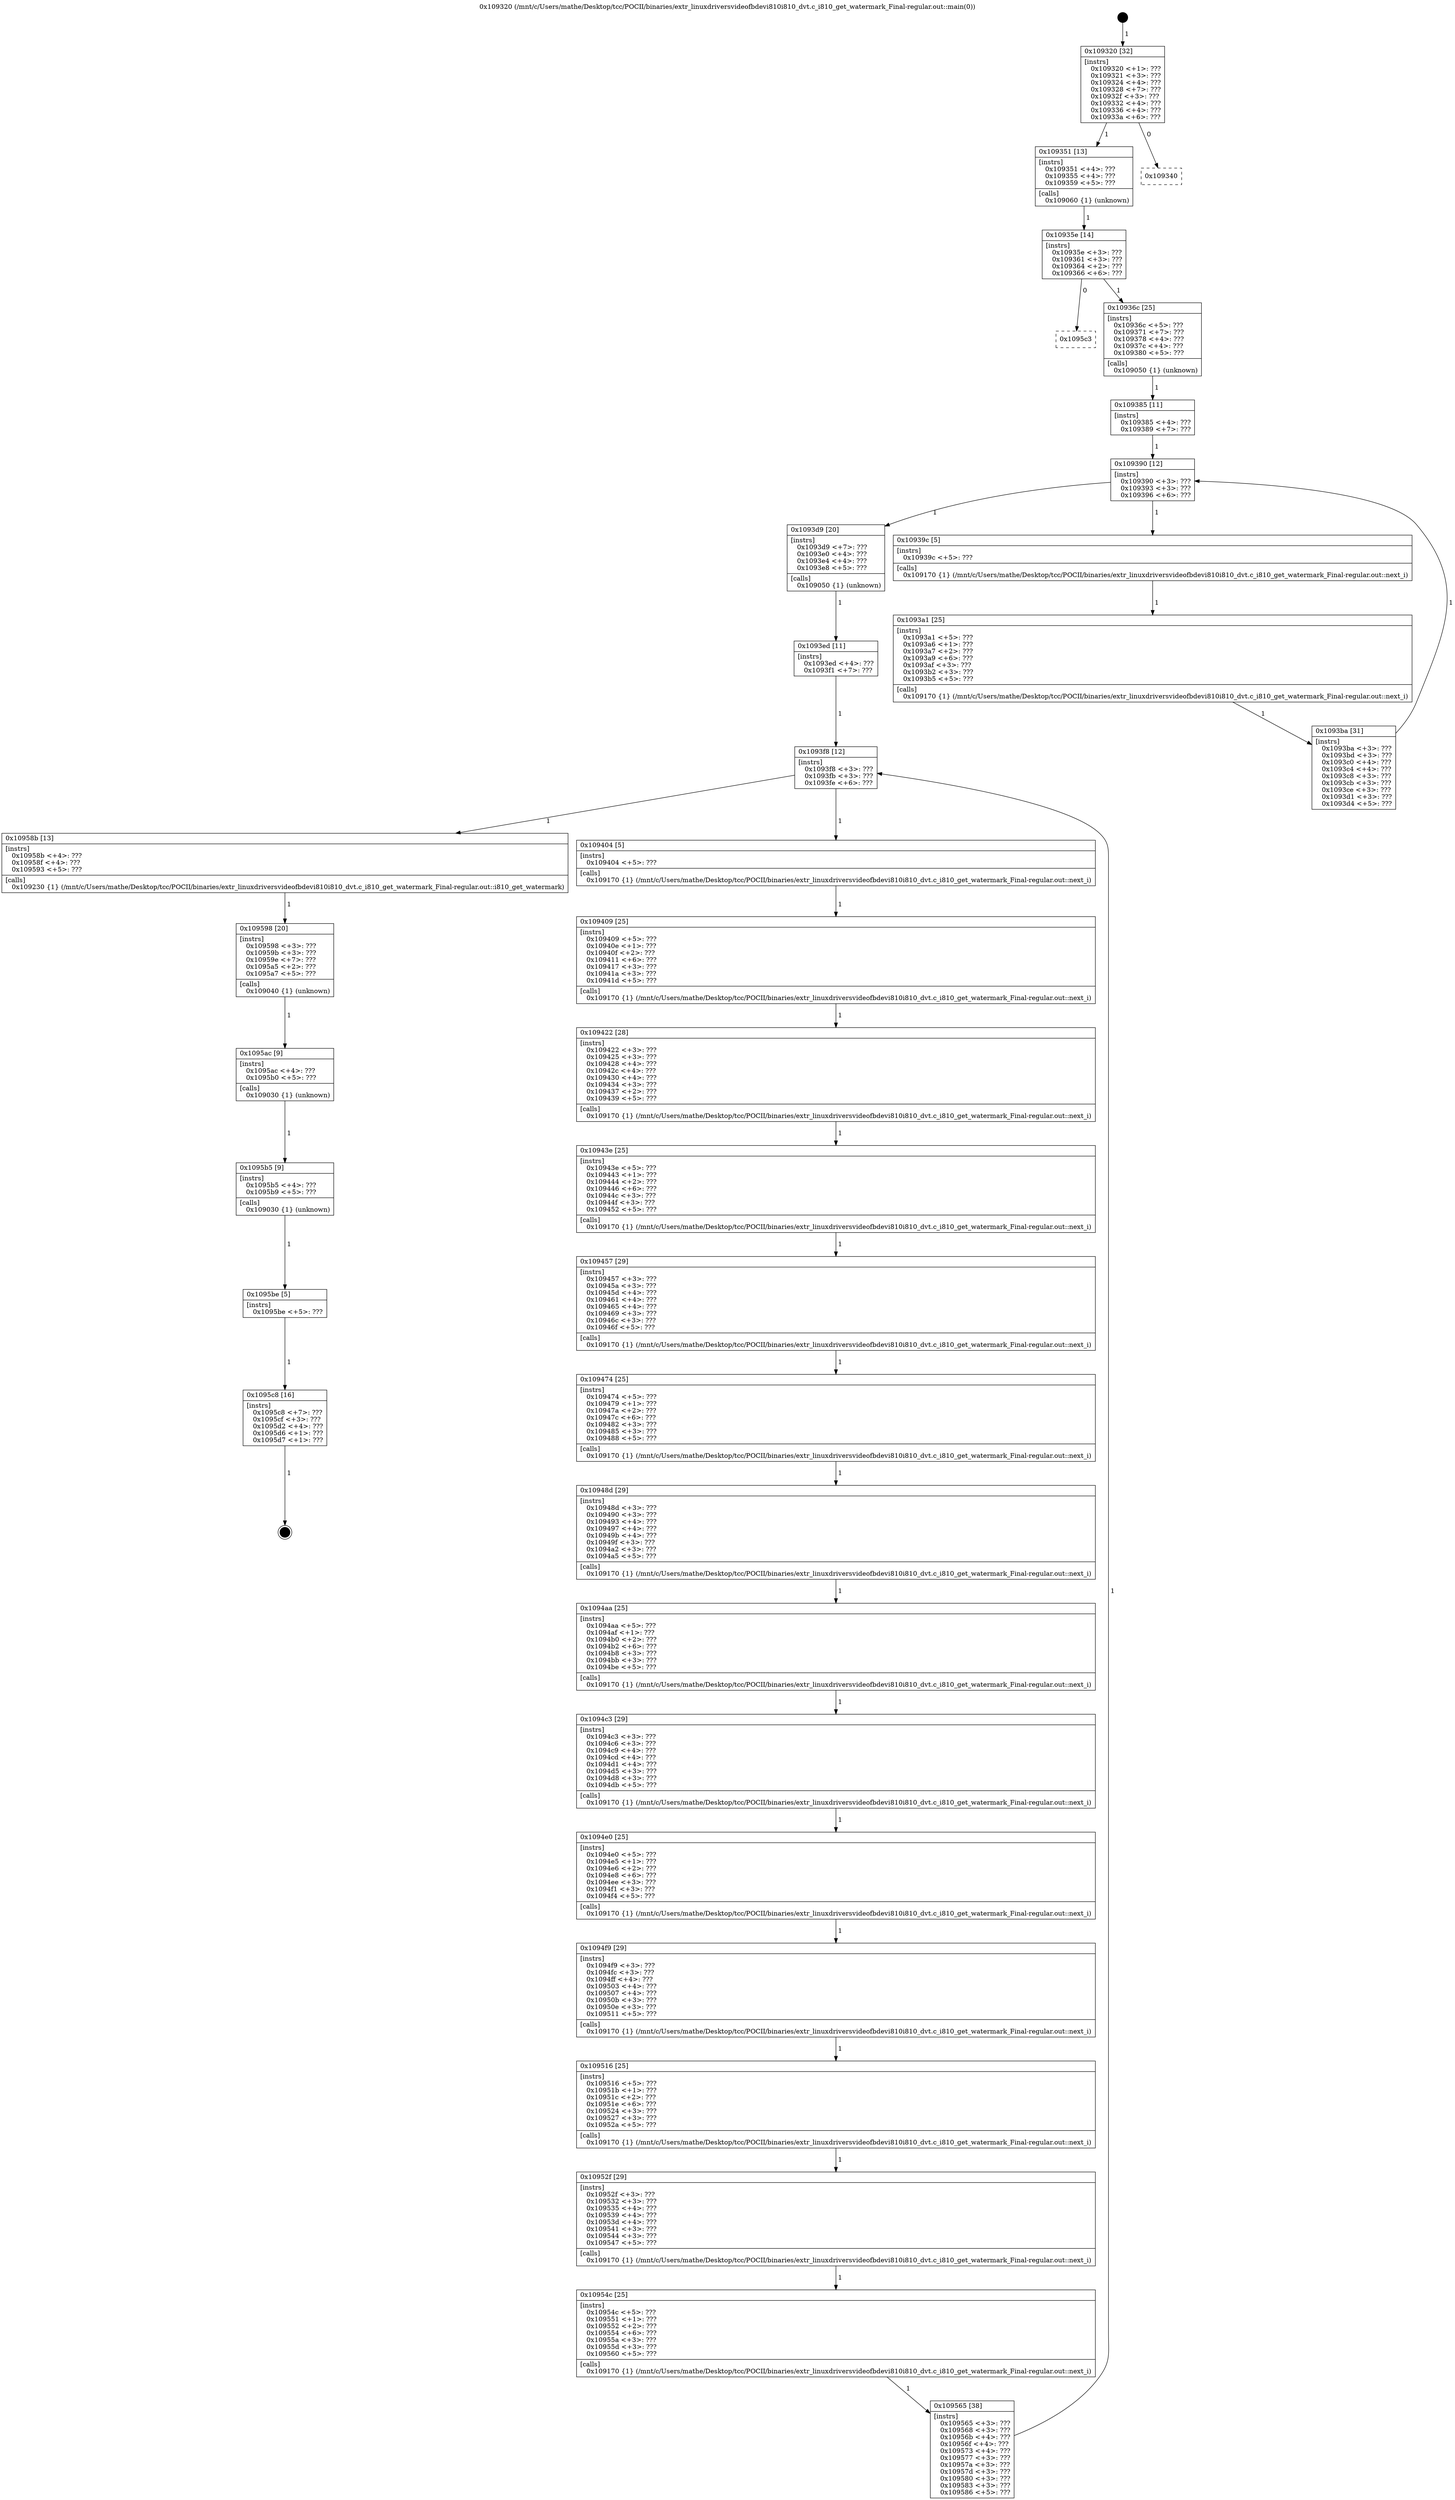 digraph "0x109320" {
  label = "0x109320 (/mnt/c/Users/mathe/Desktop/tcc/POCII/binaries/extr_linuxdriversvideofbdevi810i810_dvt.c_i810_get_watermark_Final-regular.out::main(0))"
  labelloc = "t"
  node[shape=record]

  Entry [label="",width=0.3,height=0.3,shape=circle,fillcolor=black,style=filled]
  "0x109320" [label="{
     0x109320 [32]\l
     | [instrs]\l
     &nbsp;&nbsp;0x109320 \<+1\>: ???\l
     &nbsp;&nbsp;0x109321 \<+3\>: ???\l
     &nbsp;&nbsp;0x109324 \<+4\>: ???\l
     &nbsp;&nbsp;0x109328 \<+7\>: ???\l
     &nbsp;&nbsp;0x10932f \<+3\>: ???\l
     &nbsp;&nbsp;0x109332 \<+4\>: ???\l
     &nbsp;&nbsp;0x109336 \<+4\>: ???\l
     &nbsp;&nbsp;0x10933a \<+6\>: ???\l
  }"]
  "0x109351" [label="{
     0x109351 [13]\l
     | [instrs]\l
     &nbsp;&nbsp;0x109351 \<+4\>: ???\l
     &nbsp;&nbsp;0x109355 \<+4\>: ???\l
     &nbsp;&nbsp;0x109359 \<+5\>: ???\l
     | [calls]\l
     &nbsp;&nbsp;0x109060 \{1\} (unknown)\l
  }"]
  "0x109340" [label="{
     0x109340\l
  }", style=dashed]
  "0x10935e" [label="{
     0x10935e [14]\l
     | [instrs]\l
     &nbsp;&nbsp;0x10935e \<+3\>: ???\l
     &nbsp;&nbsp;0x109361 \<+3\>: ???\l
     &nbsp;&nbsp;0x109364 \<+2\>: ???\l
     &nbsp;&nbsp;0x109366 \<+6\>: ???\l
  }"]
  "0x1095c3" [label="{
     0x1095c3\l
  }", style=dashed]
  "0x10936c" [label="{
     0x10936c [25]\l
     | [instrs]\l
     &nbsp;&nbsp;0x10936c \<+5\>: ???\l
     &nbsp;&nbsp;0x109371 \<+7\>: ???\l
     &nbsp;&nbsp;0x109378 \<+4\>: ???\l
     &nbsp;&nbsp;0x10937c \<+4\>: ???\l
     &nbsp;&nbsp;0x109380 \<+5\>: ???\l
     | [calls]\l
     &nbsp;&nbsp;0x109050 \{1\} (unknown)\l
  }"]
  Exit [label="",width=0.3,height=0.3,shape=circle,fillcolor=black,style=filled,peripheries=2]
  "0x109390" [label="{
     0x109390 [12]\l
     | [instrs]\l
     &nbsp;&nbsp;0x109390 \<+3\>: ???\l
     &nbsp;&nbsp;0x109393 \<+3\>: ???\l
     &nbsp;&nbsp;0x109396 \<+6\>: ???\l
  }"]
  "0x1093d9" [label="{
     0x1093d9 [20]\l
     | [instrs]\l
     &nbsp;&nbsp;0x1093d9 \<+7\>: ???\l
     &nbsp;&nbsp;0x1093e0 \<+4\>: ???\l
     &nbsp;&nbsp;0x1093e4 \<+4\>: ???\l
     &nbsp;&nbsp;0x1093e8 \<+5\>: ???\l
     | [calls]\l
     &nbsp;&nbsp;0x109050 \{1\} (unknown)\l
  }"]
  "0x10939c" [label="{
     0x10939c [5]\l
     | [instrs]\l
     &nbsp;&nbsp;0x10939c \<+5\>: ???\l
     | [calls]\l
     &nbsp;&nbsp;0x109170 \{1\} (/mnt/c/Users/mathe/Desktop/tcc/POCII/binaries/extr_linuxdriversvideofbdevi810i810_dvt.c_i810_get_watermark_Final-regular.out::next_i)\l
  }"]
  "0x1093a1" [label="{
     0x1093a1 [25]\l
     | [instrs]\l
     &nbsp;&nbsp;0x1093a1 \<+5\>: ???\l
     &nbsp;&nbsp;0x1093a6 \<+1\>: ???\l
     &nbsp;&nbsp;0x1093a7 \<+2\>: ???\l
     &nbsp;&nbsp;0x1093a9 \<+6\>: ???\l
     &nbsp;&nbsp;0x1093af \<+3\>: ???\l
     &nbsp;&nbsp;0x1093b2 \<+3\>: ???\l
     &nbsp;&nbsp;0x1093b5 \<+5\>: ???\l
     | [calls]\l
     &nbsp;&nbsp;0x109170 \{1\} (/mnt/c/Users/mathe/Desktop/tcc/POCII/binaries/extr_linuxdriversvideofbdevi810i810_dvt.c_i810_get_watermark_Final-regular.out::next_i)\l
  }"]
  "0x1093ba" [label="{
     0x1093ba [31]\l
     | [instrs]\l
     &nbsp;&nbsp;0x1093ba \<+3\>: ???\l
     &nbsp;&nbsp;0x1093bd \<+3\>: ???\l
     &nbsp;&nbsp;0x1093c0 \<+4\>: ???\l
     &nbsp;&nbsp;0x1093c4 \<+4\>: ???\l
     &nbsp;&nbsp;0x1093c8 \<+3\>: ???\l
     &nbsp;&nbsp;0x1093cb \<+3\>: ???\l
     &nbsp;&nbsp;0x1093ce \<+3\>: ???\l
     &nbsp;&nbsp;0x1093d1 \<+3\>: ???\l
     &nbsp;&nbsp;0x1093d4 \<+5\>: ???\l
  }"]
  "0x109385" [label="{
     0x109385 [11]\l
     | [instrs]\l
     &nbsp;&nbsp;0x109385 \<+4\>: ???\l
     &nbsp;&nbsp;0x109389 \<+7\>: ???\l
  }"]
  "0x1093f8" [label="{
     0x1093f8 [12]\l
     | [instrs]\l
     &nbsp;&nbsp;0x1093f8 \<+3\>: ???\l
     &nbsp;&nbsp;0x1093fb \<+3\>: ???\l
     &nbsp;&nbsp;0x1093fe \<+6\>: ???\l
  }"]
  "0x10958b" [label="{
     0x10958b [13]\l
     | [instrs]\l
     &nbsp;&nbsp;0x10958b \<+4\>: ???\l
     &nbsp;&nbsp;0x10958f \<+4\>: ???\l
     &nbsp;&nbsp;0x109593 \<+5\>: ???\l
     | [calls]\l
     &nbsp;&nbsp;0x109230 \{1\} (/mnt/c/Users/mathe/Desktop/tcc/POCII/binaries/extr_linuxdriversvideofbdevi810i810_dvt.c_i810_get_watermark_Final-regular.out::i810_get_watermark)\l
  }"]
  "0x109404" [label="{
     0x109404 [5]\l
     | [instrs]\l
     &nbsp;&nbsp;0x109404 \<+5\>: ???\l
     | [calls]\l
     &nbsp;&nbsp;0x109170 \{1\} (/mnt/c/Users/mathe/Desktop/tcc/POCII/binaries/extr_linuxdriversvideofbdevi810i810_dvt.c_i810_get_watermark_Final-regular.out::next_i)\l
  }"]
  "0x109409" [label="{
     0x109409 [25]\l
     | [instrs]\l
     &nbsp;&nbsp;0x109409 \<+5\>: ???\l
     &nbsp;&nbsp;0x10940e \<+1\>: ???\l
     &nbsp;&nbsp;0x10940f \<+2\>: ???\l
     &nbsp;&nbsp;0x109411 \<+6\>: ???\l
     &nbsp;&nbsp;0x109417 \<+3\>: ???\l
     &nbsp;&nbsp;0x10941a \<+3\>: ???\l
     &nbsp;&nbsp;0x10941d \<+5\>: ???\l
     | [calls]\l
     &nbsp;&nbsp;0x109170 \{1\} (/mnt/c/Users/mathe/Desktop/tcc/POCII/binaries/extr_linuxdriversvideofbdevi810i810_dvt.c_i810_get_watermark_Final-regular.out::next_i)\l
  }"]
  "0x109422" [label="{
     0x109422 [28]\l
     | [instrs]\l
     &nbsp;&nbsp;0x109422 \<+3\>: ???\l
     &nbsp;&nbsp;0x109425 \<+3\>: ???\l
     &nbsp;&nbsp;0x109428 \<+4\>: ???\l
     &nbsp;&nbsp;0x10942c \<+4\>: ???\l
     &nbsp;&nbsp;0x109430 \<+4\>: ???\l
     &nbsp;&nbsp;0x109434 \<+3\>: ???\l
     &nbsp;&nbsp;0x109437 \<+2\>: ???\l
     &nbsp;&nbsp;0x109439 \<+5\>: ???\l
     | [calls]\l
     &nbsp;&nbsp;0x109170 \{1\} (/mnt/c/Users/mathe/Desktop/tcc/POCII/binaries/extr_linuxdriversvideofbdevi810i810_dvt.c_i810_get_watermark_Final-regular.out::next_i)\l
  }"]
  "0x10943e" [label="{
     0x10943e [25]\l
     | [instrs]\l
     &nbsp;&nbsp;0x10943e \<+5\>: ???\l
     &nbsp;&nbsp;0x109443 \<+1\>: ???\l
     &nbsp;&nbsp;0x109444 \<+2\>: ???\l
     &nbsp;&nbsp;0x109446 \<+6\>: ???\l
     &nbsp;&nbsp;0x10944c \<+3\>: ???\l
     &nbsp;&nbsp;0x10944f \<+3\>: ???\l
     &nbsp;&nbsp;0x109452 \<+5\>: ???\l
     | [calls]\l
     &nbsp;&nbsp;0x109170 \{1\} (/mnt/c/Users/mathe/Desktop/tcc/POCII/binaries/extr_linuxdriversvideofbdevi810i810_dvt.c_i810_get_watermark_Final-regular.out::next_i)\l
  }"]
  "0x109457" [label="{
     0x109457 [29]\l
     | [instrs]\l
     &nbsp;&nbsp;0x109457 \<+3\>: ???\l
     &nbsp;&nbsp;0x10945a \<+3\>: ???\l
     &nbsp;&nbsp;0x10945d \<+4\>: ???\l
     &nbsp;&nbsp;0x109461 \<+4\>: ???\l
     &nbsp;&nbsp;0x109465 \<+4\>: ???\l
     &nbsp;&nbsp;0x109469 \<+3\>: ???\l
     &nbsp;&nbsp;0x10946c \<+3\>: ???\l
     &nbsp;&nbsp;0x10946f \<+5\>: ???\l
     | [calls]\l
     &nbsp;&nbsp;0x109170 \{1\} (/mnt/c/Users/mathe/Desktop/tcc/POCII/binaries/extr_linuxdriversvideofbdevi810i810_dvt.c_i810_get_watermark_Final-regular.out::next_i)\l
  }"]
  "0x109474" [label="{
     0x109474 [25]\l
     | [instrs]\l
     &nbsp;&nbsp;0x109474 \<+5\>: ???\l
     &nbsp;&nbsp;0x109479 \<+1\>: ???\l
     &nbsp;&nbsp;0x10947a \<+2\>: ???\l
     &nbsp;&nbsp;0x10947c \<+6\>: ???\l
     &nbsp;&nbsp;0x109482 \<+3\>: ???\l
     &nbsp;&nbsp;0x109485 \<+3\>: ???\l
     &nbsp;&nbsp;0x109488 \<+5\>: ???\l
     | [calls]\l
     &nbsp;&nbsp;0x109170 \{1\} (/mnt/c/Users/mathe/Desktop/tcc/POCII/binaries/extr_linuxdriversvideofbdevi810i810_dvt.c_i810_get_watermark_Final-regular.out::next_i)\l
  }"]
  "0x10948d" [label="{
     0x10948d [29]\l
     | [instrs]\l
     &nbsp;&nbsp;0x10948d \<+3\>: ???\l
     &nbsp;&nbsp;0x109490 \<+3\>: ???\l
     &nbsp;&nbsp;0x109493 \<+4\>: ???\l
     &nbsp;&nbsp;0x109497 \<+4\>: ???\l
     &nbsp;&nbsp;0x10949b \<+4\>: ???\l
     &nbsp;&nbsp;0x10949f \<+3\>: ???\l
     &nbsp;&nbsp;0x1094a2 \<+3\>: ???\l
     &nbsp;&nbsp;0x1094a5 \<+5\>: ???\l
     | [calls]\l
     &nbsp;&nbsp;0x109170 \{1\} (/mnt/c/Users/mathe/Desktop/tcc/POCII/binaries/extr_linuxdriversvideofbdevi810i810_dvt.c_i810_get_watermark_Final-regular.out::next_i)\l
  }"]
  "0x1094aa" [label="{
     0x1094aa [25]\l
     | [instrs]\l
     &nbsp;&nbsp;0x1094aa \<+5\>: ???\l
     &nbsp;&nbsp;0x1094af \<+1\>: ???\l
     &nbsp;&nbsp;0x1094b0 \<+2\>: ???\l
     &nbsp;&nbsp;0x1094b2 \<+6\>: ???\l
     &nbsp;&nbsp;0x1094b8 \<+3\>: ???\l
     &nbsp;&nbsp;0x1094bb \<+3\>: ???\l
     &nbsp;&nbsp;0x1094be \<+5\>: ???\l
     | [calls]\l
     &nbsp;&nbsp;0x109170 \{1\} (/mnt/c/Users/mathe/Desktop/tcc/POCII/binaries/extr_linuxdriversvideofbdevi810i810_dvt.c_i810_get_watermark_Final-regular.out::next_i)\l
  }"]
  "0x1094c3" [label="{
     0x1094c3 [29]\l
     | [instrs]\l
     &nbsp;&nbsp;0x1094c3 \<+3\>: ???\l
     &nbsp;&nbsp;0x1094c6 \<+3\>: ???\l
     &nbsp;&nbsp;0x1094c9 \<+4\>: ???\l
     &nbsp;&nbsp;0x1094cd \<+4\>: ???\l
     &nbsp;&nbsp;0x1094d1 \<+4\>: ???\l
     &nbsp;&nbsp;0x1094d5 \<+3\>: ???\l
     &nbsp;&nbsp;0x1094d8 \<+3\>: ???\l
     &nbsp;&nbsp;0x1094db \<+5\>: ???\l
     | [calls]\l
     &nbsp;&nbsp;0x109170 \{1\} (/mnt/c/Users/mathe/Desktop/tcc/POCII/binaries/extr_linuxdriversvideofbdevi810i810_dvt.c_i810_get_watermark_Final-regular.out::next_i)\l
  }"]
  "0x1094e0" [label="{
     0x1094e0 [25]\l
     | [instrs]\l
     &nbsp;&nbsp;0x1094e0 \<+5\>: ???\l
     &nbsp;&nbsp;0x1094e5 \<+1\>: ???\l
     &nbsp;&nbsp;0x1094e6 \<+2\>: ???\l
     &nbsp;&nbsp;0x1094e8 \<+6\>: ???\l
     &nbsp;&nbsp;0x1094ee \<+3\>: ???\l
     &nbsp;&nbsp;0x1094f1 \<+3\>: ???\l
     &nbsp;&nbsp;0x1094f4 \<+5\>: ???\l
     | [calls]\l
     &nbsp;&nbsp;0x109170 \{1\} (/mnt/c/Users/mathe/Desktop/tcc/POCII/binaries/extr_linuxdriversvideofbdevi810i810_dvt.c_i810_get_watermark_Final-regular.out::next_i)\l
  }"]
  "0x1094f9" [label="{
     0x1094f9 [29]\l
     | [instrs]\l
     &nbsp;&nbsp;0x1094f9 \<+3\>: ???\l
     &nbsp;&nbsp;0x1094fc \<+3\>: ???\l
     &nbsp;&nbsp;0x1094ff \<+4\>: ???\l
     &nbsp;&nbsp;0x109503 \<+4\>: ???\l
     &nbsp;&nbsp;0x109507 \<+4\>: ???\l
     &nbsp;&nbsp;0x10950b \<+3\>: ???\l
     &nbsp;&nbsp;0x10950e \<+3\>: ???\l
     &nbsp;&nbsp;0x109511 \<+5\>: ???\l
     | [calls]\l
     &nbsp;&nbsp;0x109170 \{1\} (/mnt/c/Users/mathe/Desktop/tcc/POCII/binaries/extr_linuxdriversvideofbdevi810i810_dvt.c_i810_get_watermark_Final-regular.out::next_i)\l
  }"]
  "0x109516" [label="{
     0x109516 [25]\l
     | [instrs]\l
     &nbsp;&nbsp;0x109516 \<+5\>: ???\l
     &nbsp;&nbsp;0x10951b \<+1\>: ???\l
     &nbsp;&nbsp;0x10951c \<+2\>: ???\l
     &nbsp;&nbsp;0x10951e \<+6\>: ???\l
     &nbsp;&nbsp;0x109524 \<+3\>: ???\l
     &nbsp;&nbsp;0x109527 \<+3\>: ???\l
     &nbsp;&nbsp;0x10952a \<+5\>: ???\l
     | [calls]\l
     &nbsp;&nbsp;0x109170 \{1\} (/mnt/c/Users/mathe/Desktop/tcc/POCII/binaries/extr_linuxdriversvideofbdevi810i810_dvt.c_i810_get_watermark_Final-regular.out::next_i)\l
  }"]
  "0x10952f" [label="{
     0x10952f [29]\l
     | [instrs]\l
     &nbsp;&nbsp;0x10952f \<+3\>: ???\l
     &nbsp;&nbsp;0x109532 \<+3\>: ???\l
     &nbsp;&nbsp;0x109535 \<+4\>: ???\l
     &nbsp;&nbsp;0x109539 \<+4\>: ???\l
     &nbsp;&nbsp;0x10953d \<+4\>: ???\l
     &nbsp;&nbsp;0x109541 \<+3\>: ???\l
     &nbsp;&nbsp;0x109544 \<+3\>: ???\l
     &nbsp;&nbsp;0x109547 \<+5\>: ???\l
     | [calls]\l
     &nbsp;&nbsp;0x109170 \{1\} (/mnt/c/Users/mathe/Desktop/tcc/POCII/binaries/extr_linuxdriversvideofbdevi810i810_dvt.c_i810_get_watermark_Final-regular.out::next_i)\l
  }"]
  "0x10954c" [label="{
     0x10954c [25]\l
     | [instrs]\l
     &nbsp;&nbsp;0x10954c \<+5\>: ???\l
     &nbsp;&nbsp;0x109551 \<+1\>: ???\l
     &nbsp;&nbsp;0x109552 \<+2\>: ???\l
     &nbsp;&nbsp;0x109554 \<+6\>: ???\l
     &nbsp;&nbsp;0x10955a \<+3\>: ???\l
     &nbsp;&nbsp;0x10955d \<+3\>: ???\l
     &nbsp;&nbsp;0x109560 \<+5\>: ???\l
     | [calls]\l
     &nbsp;&nbsp;0x109170 \{1\} (/mnt/c/Users/mathe/Desktop/tcc/POCII/binaries/extr_linuxdriversvideofbdevi810i810_dvt.c_i810_get_watermark_Final-regular.out::next_i)\l
  }"]
  "0x109565" [label="{
     0x109565 [38]\l
     | [instrs]\l
     &nbsp;&nbsp;0x109565 \<+3\>: ???\l
     &nbsp;&nbsp;0x109568 \<+3\>: ???\l
     &nbsp;&nbsp;0x10956b \<+4\>: ???\l
     &nbsp;&nbsp;0x10956f \<+4\>: ???\l
     &nbsp;&nbsp;0x109573 \<+4\>: ???\l
     &nbsp;&nbsp;0x109577 \<+3\>: ???\l
     &nbsp;&nbsp;0x10957a \<+3\>: ???\l
     &nbsp;&nbsp;0x10957d \<+3\>: ???\l
     &nbsp;&nbsp;0x109580 \<+3\>: ???\l
     &nbsp;&nbsp;0x109583 \<+3\>: ???\l
     &nbsp;&nbsp;0x109586 \<+5\>: ???\l
  }"]
  "0x1093ed" [label="{
     0x1093ed [11]\l
     | [instrs]\l
     &nbsp;&nbsp;0x1093ed \<+4\>: ???\l
     &nbsp;&nbsp;0x1093f1 \<+7\>: ???\l
  }"]
  "0x109598" [label="{
     0x109598 [20]\l
     | [instrs]\l
     &nbsp;&nbsp;0x109598 \<+3\>: ???\l
     &nbsp;&nbsp;0x10959b \<+3\>: ???\l
     &nbsp;&nbsp;0x10959e \<+7\>: ???\l
     &nbsp;&nbsp;0x1095a5 \<+2\>: ???\l
     &nbsp;&nbsp;0x1095a7 \<+5\>: ???\l
     | [calls]\l
     &nbsp;&nbsp;0x109040 \{1\} (unknown)\l
  }"]
  "0x1095ac" [label="{
     0x1095ac [9]\l
     | [instrs]\l
     &nbsp;&nbsp;0x1095ac \<+4\>: ???\l
     &nbsp;&nbsp;0x1095b0 \<+5\>: ???\l
     | [calls]\l
     &nbsp;&nbsp;0x109030 \{1\} (unknown)\l
  }"]
  "0x1095b5" [label="{
     0x1095b5 [9]\l
     | [instrs]\l
     &nbsp;&nbsp;0x1095b5 \<+4\>: ???\l
     &nbsp;&nbsp;0x1095b9 \<+5\>: ???\l
     | [calls]\l
     &nbsp;&nbsp;0x109030 \{1\} (unknown)\l
  }"]
  "0x1095be" [label="{
     0x1095be [5]\l
     | [instrs]\l
     &nbsp;&nbsp;0x1095be \<+5\>: ???\l
  }"]
  "0x1095c8" [label="{
     0x1095c8 [16]\l
     | [instrs]\l
     &nbsp;&nbsp;0x1095c8 \<+7\>: ???\l
     &nbsp;&nbsp;0x1095cf \<+3\>: ???\l
     &nbsp;&nbsp;0x1095d2 \<+4\>: ???\l
     &nbsp;&nbsp;0x1095d6 \<+1\>: ???\l
     &nbsp;&nbsp;0x1095d7 \<+1\>: ???\l
  }"]
  Entry -> "0x109320" [label=" 1"]
  "0x109320" -> "0x109351" [label=" 1"]
  "0x109320" -> "0x109340" [label=" 0"]
  "0x109351" -> "0x10935e" [label=" 1"]
  "0x10935e" -> "0x1095c3" [label=" 0"]
  "0x10935e" -> "0x10936c" [label=" 1"]
  "0x1095c8" -> Exit [label=" 1"]
  "0x10936c" -> "0x109385" [label=" 1"]
  "0x109390" -> "0x1093d9" [label=" 1"]
  "0x109390" -> "0x10939c" [label=" 1"]
  "0x10939c" -> "0x1093a1" [label=" 1"]
  "0x1093a1" -> "0x1093ba" [label=" 1"]
  "0x109385" -> "0x109390" [label=" 1"]
  "0x1093ba" -> "0x109390" [label=" 1"]
  "0x1093d9" -> "0x1093ed" [label=" 1"]
  "0x1093f8" -> "0x10958b" [label=" 1"]
  "0x1093f8" -> "0x109404" [label=" 1"]
  "0x109404" -> "0x109409" [label=" 1"]
  "0x109409" -> "0x109422" [label=" 1"]
  "0x109422" -> "0x10943e" [label=" 1"]
  "0x10943e" -> "0x109457" [label=" 1"]
  "0x109457" -> "0x109474" [label=" 1"]
  "0x109474" -> "0x10948d" [label=" 1"]
  "0x10948d" -> "0x1094aa" [label=" 1"]
  "0x1094aa" -> "0x1094c3" [label=" 1"]
  "0x1094c3" -> "0x1094e0" [label=" 1"]
  "0x1094e0" -> "0x1094f9" [label=" 1"]
  "0x1094f9" -> "0x109516" [label=" 1"]
  "0x109516" -> "0x10952f" [label=" 1"]
  "0x10952f" -> "0x10954c" [label=" 1"]
  "0x10954c" -> "0x109565" [label=" 1"]
  "0x1093ed" -> "0x1093f8" [label=" 1"]
  "0x109565" -> "0x1093f8" [label=" 1"]
  "0x10958b" -> "0x109598" [label=" 1"]
  "0x109598" -> "0x1095ac" [label=" 1"]
  "0x1095ac" -> "0x1095b5" [label=" 1"]
  "0x1095b5" -> "0x1095be" [label=" 1"]
  "0x1095be" -> "0x1095c8" [label=" 1"]
}
